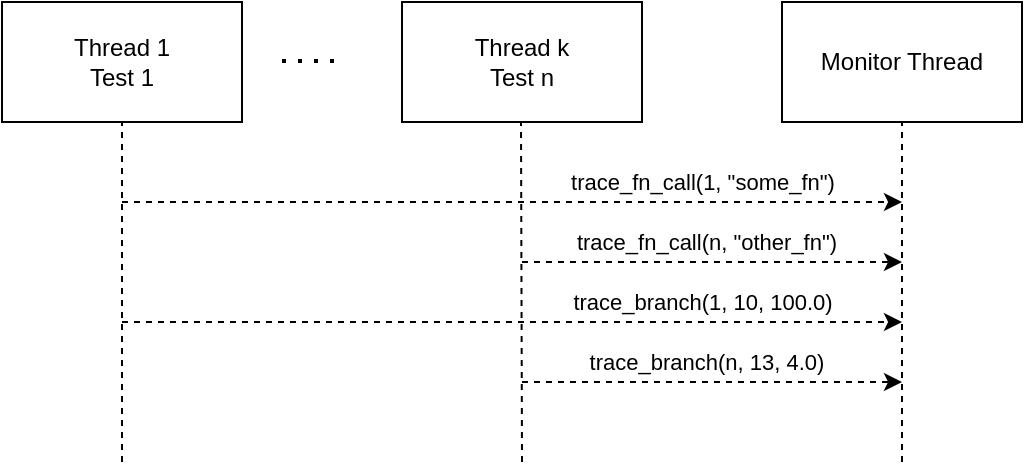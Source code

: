 <mxfile version="15.4.1" type="device"><diagram id="G889HhxqfcxgEmjqNYH9" name="Page-1"><mxGraphModel dx="946" dy="615" grid="1" gridSize="10" guides="1" tooltips="1" connect="1" arrows="1" fold="1" page="1" pageScale="1" pageWidth="827" pageHeight="1169" math="0" shadow="0"><root><mxCell id="0"/><mxCell id="1" parent="0"/><mxCell id="O2YZS1DBlY5VBmLBltyf-1" value="&lt;div&gt;Thread 1&lt;br&gt;&lt;/div&gt;&lt;div&gt;Test 1&lt;/div&gt;" style="rounded=0;whiteSpace=wrap;html=1;" parent="1" vertex="1"><mxGeometry x="130" y="330" width="120" height="60" as="geometry"/></mxCell><mxCell id="O2YZS1DBlY5VBmLBltyf-3" value="&lt;div&gt;Thread k&lt;/div&gt;&lt;div&gt;Test n&lt;br&gt;&lt;/div&gt;" style="rounded=0;whiteSpace=wrap;html=1;" parent="1" vertex="1"><mxGeometry x="330" y="330" width="120" height="60" as="geometry"/></mxCell><mxCell id="O2YZS1DBlY5VBmLBltyf-6" value="" style="endArrow=none;dashed=1;html=1;entryX=0.5;entryY=1;entryDx=0;entryDy=0;" parent="1" target="O2YZS1DBlY5VBmLBltyf-1" edge="1"><mxGeometry width="50" height="50" relative="1" as="geometry"><mxPoint x="190" y="560" as="sourcePoint"/><mxPoint x="220" y="520" as="targetPoint"/></mxGeometry></mxCell><mxCell id="O2YZS1DBlY5VBmLBltyf-7" value="" style="endArrow=none;dashed=1;html=1;entryX=0.5;entryY=1;entryDx=0;entryDy=0;" parent="1" edge="1"><mxGeometry width="50" height="50" relative="1" as="geometry"><mxPoint x="390" y="560" as="sourcePoint"/><mxPoint x="389.5" y="390" as="targetPoint"/></mxGeometry></mxCell><mxCell id="O2YZS1DBlY5VBmLBltyf-8" value="" style="endArrow=none;dashed=1;html=1;dashPattern=1 3;strokeWidth=2;" parent="1" edge="1"><mxGeometry width="50" height="50" relative="1" as="geometry"><mxPoint x="270" y="359.5" as="sourcePoint"/><mxPoint x="300" y="359.5" as="targetPoint"/></mxGeometry></mxCell><mxCell id="O2YZS1DBlY5VBmLBltyf-9" value="Monitor Thread" style="rounded=0;whiteSpace=wrap;html=1;" parent="1" vertex="1"><mxGeometry x="520" y="330" width="120" height="60" as="geometry"/></mxCell><mxCell id="O2YZS1DBlY5VBmLBltyf-10" value="" style="endArrow=none;dashed=1;html=1;entryX=0.5;entryY=1;entryDx=0;entryDy=0;" parent="1" target="O2YZS1DBlY5VBmLBltyf-9" edge="1"><mxGeometry width="50" height="50" relative="1" as="geometry"><mxPoint x="580" y="560" as="sourcePoint"/><mxPoint x="580" y="560" as="targetPoint"/></mxGeometry></mxCell><mxCell id="O2YZS1DBlY5VBmLBltyf-12" value="" style="endArrow=classic;dashed=1;html=1;endFill=1;" parent="1" edge="1"><mxGeometry width="50" height="50" relative="1" as="geometry"><mxPoint x="190" y="430" as="sourcePoint"/><mxPoint x="580" y="430" as="targetPoint"/></mxGeometry></mxCell><mxCell id="O2YZS1DBlY5VBmLBltyf-13" value="trace_fn_call(1, &quot;some_fn&quot;)" style="edgeLabel;html=1;align=center;verticalAlign=middle;resizable=0;points=[];" parent="O2YZS1DBlY5VBmLBltyf-12" vertex="1" connectable="0"><mxGeometry x="0.569" y="-2" relative="1" as="geometry"><mxPoint x="-16" y="-12" as="offset"/></mxGeometry></mxCell><mxCell id="O2YZS1DBlY5VBmLBltyf-14" value="" style="endArrow=classic;dashed=1;html=1;endFill=1;" parent="1" edge="1"><mxGeometry width="50" height="50" relative="1" as="geometry"><mxPoint x="390" y="460" as="sourcePoint"/><mxPoint x="580" y="460" as="targetPoint"/></mxGeometry></mxCell><mxCell id="O2YZS1DBlY5VBmLBltyf-15" value="trace_fn_call(n, &quot;other_fn&quot;)" style="edgeLabel;html=1;align=center;verticalAlign=middle;resizable=0;points=[];" parent="O2YZS1DBlY5VBmLBltyf-14" vertex="1" connectable="0"><mxGeometry x="0.569" y="-2" relative="1" as="geometry"><mxPoint x="-57" y="-12" as="offset"/></mxGeometry></mxCell><mxCell id="O2YZS1DBlY5VBmLBltyf-16" value="" style="endArrow=classic;dashed=1;html=1;endFill=1;" parent="1" edge="1"><mxGeometry width="50" height="50" relative="1" as="geometry"><mxPoint x="190" y="490" as="sourcePoint"/><mxPoint x="580" y="490" as="targetPoint"/></mxGeometry></mxCell><mxCell id="O2YZS1DBlY5VBmLBltyf-17" value="trace_branch(1, 10, 100.0)" style="edgeLabel;html=1;align=center;verticalAlign=middle;resizable=0;points=[];" parent="O2YZS1DBlY5VBmLBltyf-16" vertex="1" connectable="0"><mxGeometry x="0.569" y="-2" relative="1" as="geometry"><mxPoint x="-16" y="-12" as="offset"/></mxGeometry></mxCell><mxCell id="O2YZS1DBlY5VBmLBltyf-18" value="" style="endArrow=classic;dashed=1;html=1;endFill=1;" parent="1" edge="1"><mxGeometry width="50" height="50" relative="1" as="geometry"><mxPoint x="390" y="520" as="sourcePoint"/><mxPoint x="580" y="520" as="targetPoint"/></mxGeometry></mxCell><mxCell id="O2YZS1DBlY5VBmLBltyf-19" value="trace_branch(n, 13, 4.0)" style="edgeLabel;html=1;align=center;verticalAlign=middle;resizable=0;points=[];" parent="O2YZS1DBlY5VBmLBltyf-18" vertex="1" connectable="0"><mxGeometry x="0.569" y="-2" relative="1" as="geometry"><mxPoint x="-57" y="-12" as="offset"/></mxGeometry></mxCell></root></mxGraphModel></diagram></mxfile>